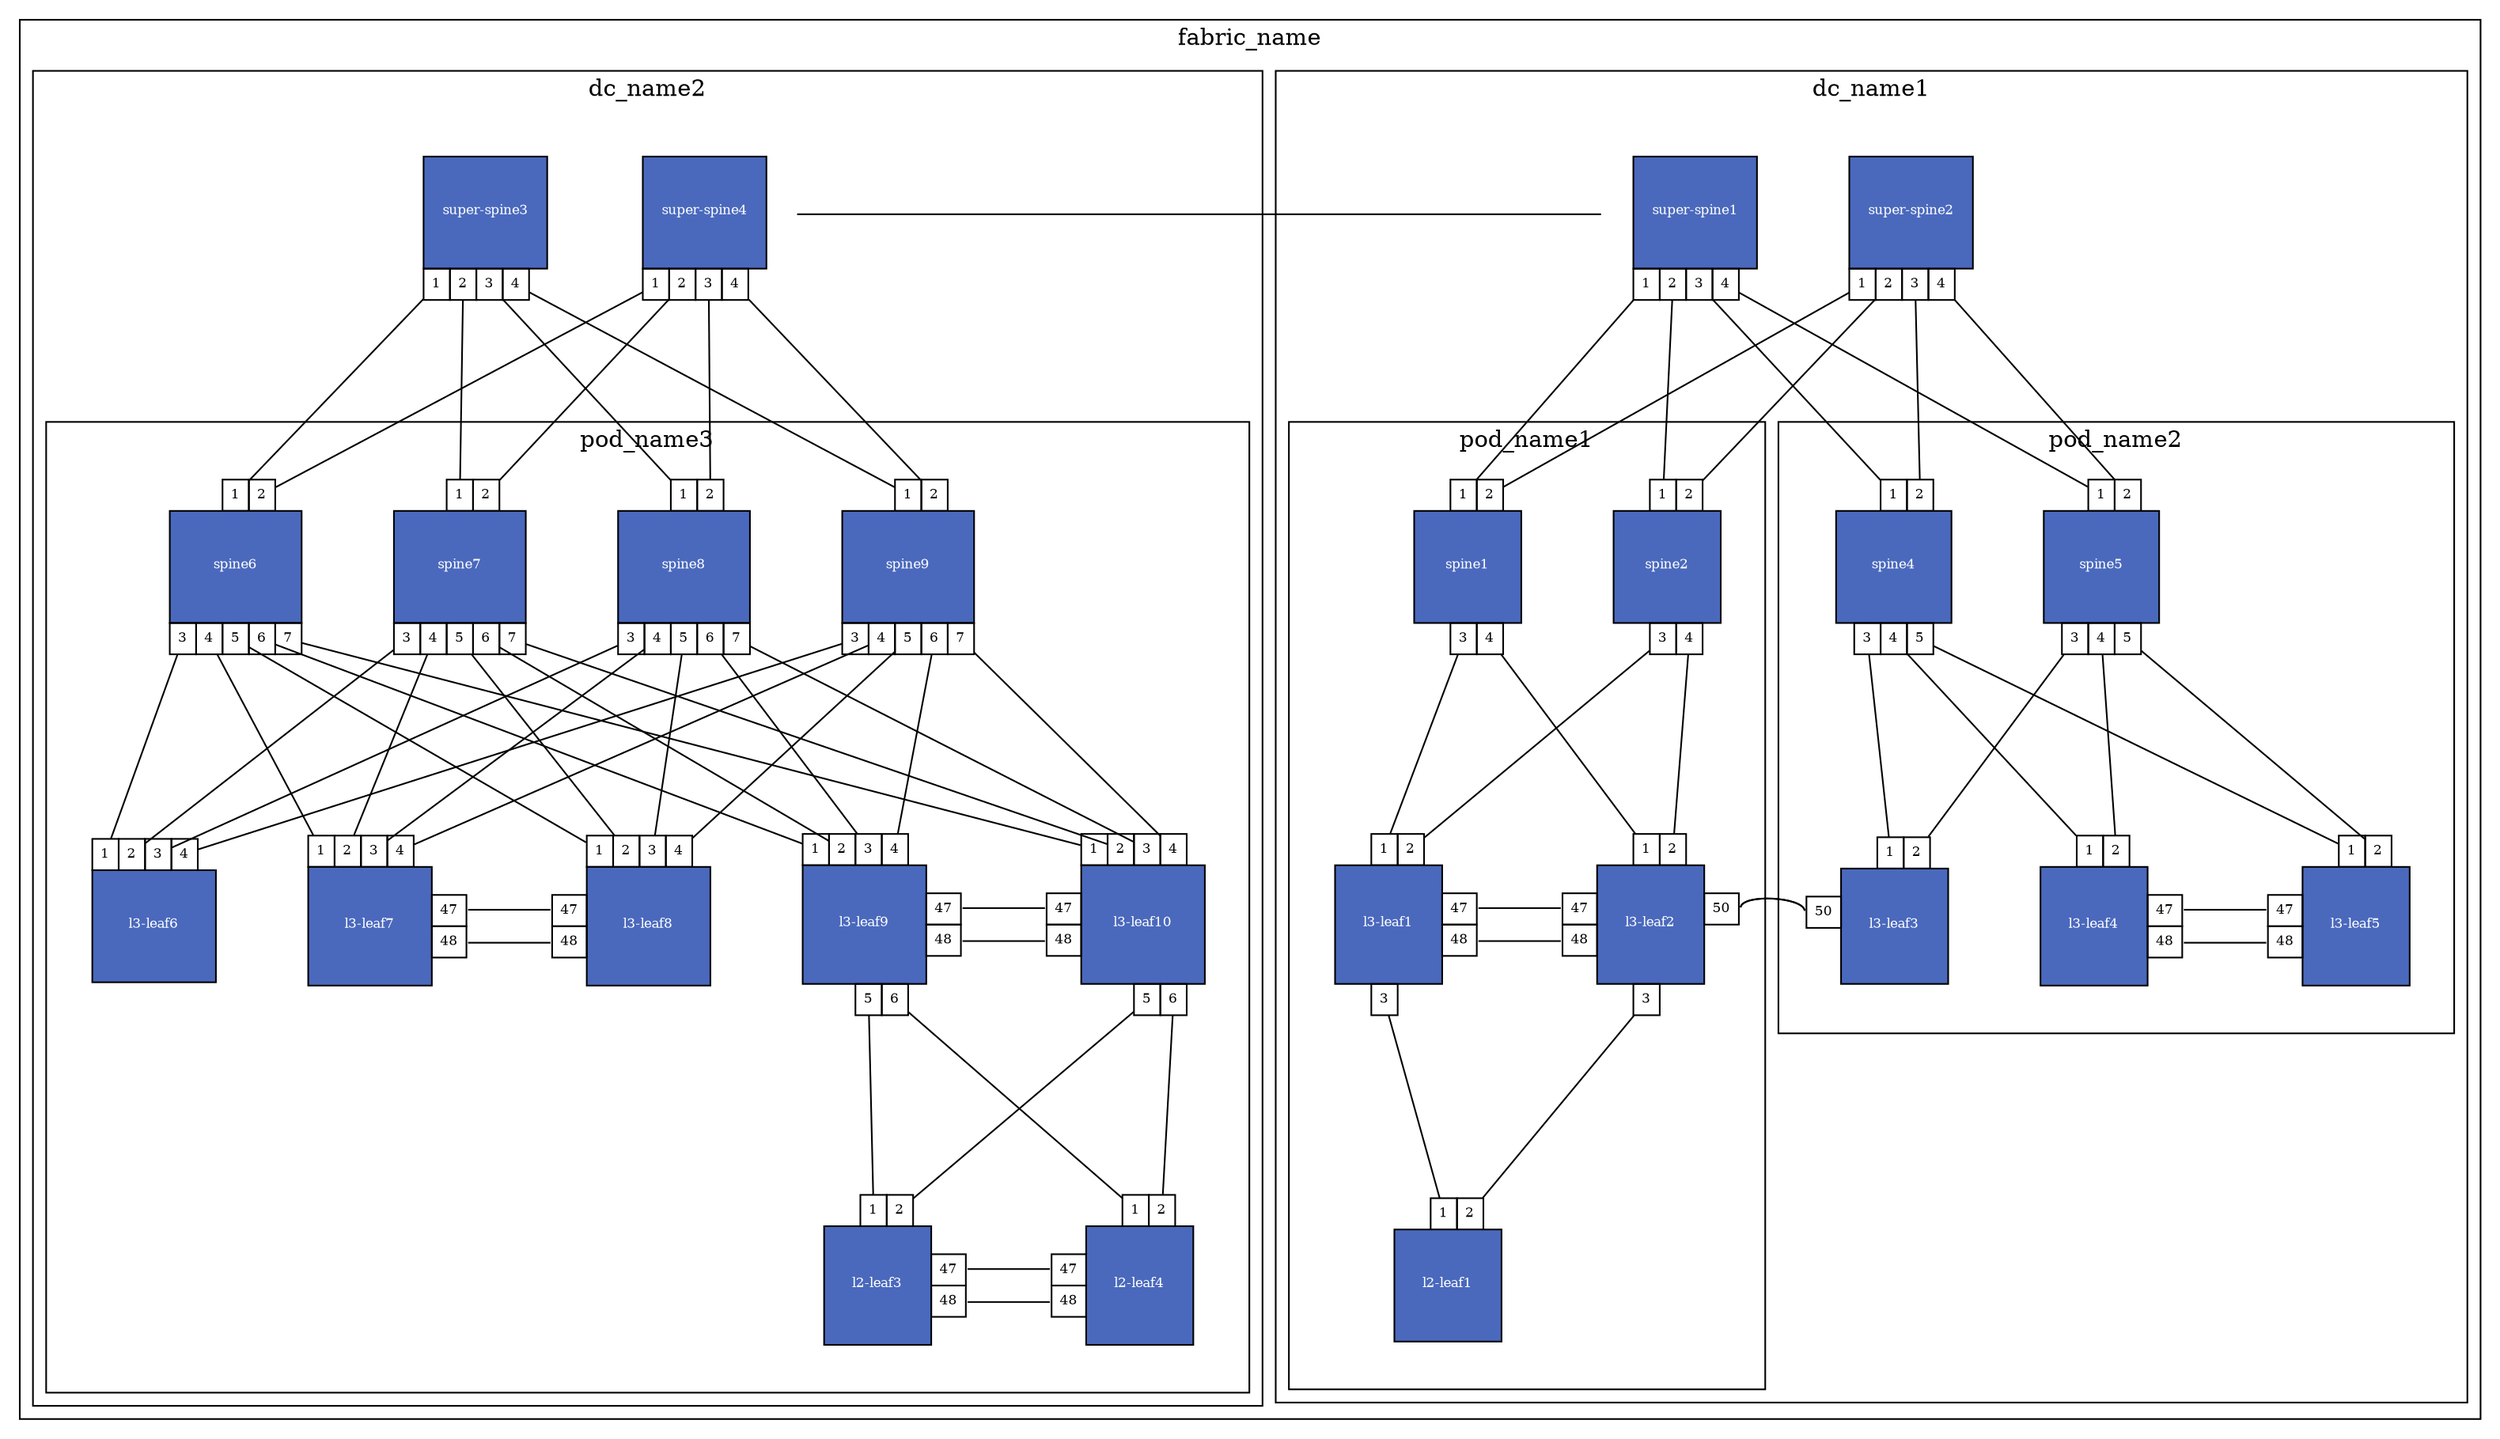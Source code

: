 graph parent {
	graph [splines=false]
	node [fontsize=" 8pt" shape=plaintext]
	edge [center=true concentrate=true fontname=arial fontsize=6 labelfloat=false minlen=2]
	rank=same
	ranksep=0.7
	subgraph cluster_child_fabric_name {
		label=fabric_name
		labelloc=t
		ranksep=0.7
		subgraph cluster_child_dc_name1 {
			label=dc_name1
			labelloc=t
			{
				rank=same
				"super-spine1" [label=<<TABLE BORDER="0" CELLBORDER="1" CELLSPACING="0" CELLPADDING="4"><TR><TD BORDER="0" > </TD><TD BORDER="0" > </TD><TD BORDER="0" > </TD><TD BORDER="0" > </TD><TD BORDER="0" > </TD><TD BORDER="0" > </TD><TD BORDER="0" > </TD></TR><TR><TD  BORDER="0" > </TD><TD BGCOLOR="#4a69bd" COLSPAN="5" ROWSPAN="4"> <FONT COLOR="#ffffff">super-spine1</FONT> </TD><TD  BORDER="0" > </TD></TR><TR> <TD  BORDER="0" > </TD><TD BORDER="0" > </TD> </TR><TR> <TD  BORDER="0" > </TD><TD BORDER="0" > </TD> </TR><TR> <TD  BORDER="0" > </TD><TD BORDER="0" > </TD> </TR><TR><TD BORDER="0" > </TD><TD PORT="1">1</TD><TD PORT="2">2</TD><TD PORT="3">3</TD><TD PORT="4">4</TD><TD BORDER="0" > </TD><TD BORDER="0" > </TD></TR></TABLE>>]
				"super-spine2" [label=<<TABLE BORDER="0" CELLBORDER="1" CELLSPACING="0" CELLPADDING="4"><TR><TD BORDER="0" > </TD><TD BORDER="0" > </TD><TD BORDER="0" > </TD><TD BORDER="0" > </TD><TD BORDER="0" > </TD><TD BORDER="0" > </TD><TD BORDER="0" > </TD></TR><TR><TD  BORDER="0" > </TD><TD BGCOLOR="#4a69bd" COLSPAN="5" ROWSPAN="4"> <FONT COLOR="#ffffff">super-spine2</FONT> </TD><TD  BORDER="0" > </TD></TR><TR> <TD  BORDER="0" > </TD><TD BORDER="0" > </TD> </TR><TR> <TD  BORDER="0" > </TD><TD BORDER="0" > </TD> </TR><TR> <TD  BORDER="0" > </TD><TD BORDER="0" > </TD> </TR><TR><TD BORDER="0" > </TD><TD PORT="1">1</TD><TD PORT="2">2</TD><TD PORT="3">3</TD><TD PORT="4">4</TD><TD BORDER="0" > </TD><TD BORDER="0" > </TD></TR></TABLE>>]
			}
			ranksep=0.7
			subgraph cluster_child_pod_name1 {
				label=pod_name1
				labelloc=t
				{
					rank=same
					spine1 [label=<<TABLE BORDER="0" CELLBORDER="1" CELLSPACING="0" CELLPADDING="4"><TR><TD BORDER="0" > </TD><TD BORDER="0" > </TD><TD BORDER="0" > </TD><TD PORT="1">1</TD><TD PORT="2">2</TD><TD BORDER="0" > </TD><TD BORDER="0" > </TD></TR><TR><TD  BORDER="0" > </TD><TD BGCOLOR="#4a69bd" COLSPAN="5" ROWSPAN="4"> <FONT COLOR="#ffffff">spine1</FONT> </TD><TD  BORDER="0" > </TD></TR><TR> <TD  BORDER="0" > </TD><TD BORDER="0" > </TD> </TR><TR> <TD  BORDER="0" > </TD><TD BORDER="0" > </TD> </TR><TR> <TD  BORDER="0" > </TD><TD BORDER="0" > </TD> </TR><TR><TD BORDER="0" > </TD><TD BORDER="0" > </TD><TD BORDER="0" > </TD><TD PORT="3">3</TD><TD PORT="4">4</TD><TD BORDER="0" > </TD><TD BORDER="0" > </TD></TR></TABLE>>]
					spine2 [label=<<TABLE BORDER="0" CELLBORDER="1" CELLSPACING="0" CELLPADDING="4"><TR><TD BORDER="0" > </TD><TD BORDER="0" > </TD><TD BORDER="0" > </TD><TD PORT="1">1</TD><TD PORT="2">2</TD><TD BORDER="0" > </TD><TD BORDER="0" > </TD></TR><TR><TD  BORDER="0" > </TD><TD BGCOLOR="#4a69bd" COLSPAN="5" ROWSPAN="4"> <FONT COLOR="#ffffff">spine2</FONT> </TD><TD  BORDER="0" > </TD></TR><TR> <TD  BORDER="0" > </TD><TD BORDER="0" > </TD> </TR><TR> <TD  BORDER="0" > </TD><TD BORDER="0" > </TD> </TR><TR> <TD  BORDER="0" > </TD><TD BORDER="0" > </TD> </TR><TR><TD BORDER="0" > </TD><TD BORDER="0" > </TD><TD BORDER="0" > </TD><TD PORT="3">3</TD><TD PORT="4">4</TD><TD BORDER="0" > </TD><TD BORDER="0" > </TD></TR></TABLE>>]
				}
				{
					rank=same
					"l3-leaf1" [label=<<TABLE BORDER="0" CELLBORDER="1" CELLSPACING="0" CELLPADDING="4"><TR><TD BORDER="0" > </TD><TD BORDER="0" > </TD><TD BORDER="0" > </TD><TD PORT="1">1</TD><TD PORT="2">2</TD><TD BORDER="0" > </TD><TD BORDER="0" > </TD></TR><TR><TD  BORDER="0" > </TD><TD BGCOLOR="#4a69bd" COLSPAN="5" ROWSPAN="4"> <FONT COLOR="#ffffff">l3-leaf1</FONT> </TD><TD  BORDER="0" > </TD></TR><TR> <TD  BORDER="0" > </TD><TD PORT="47">47</TD></TR><TR> <TD  BORDER="0" > </TD><TD PORT="48">48</TD></TR><TR> <TD  BORDER="0" > </TD><TD BORDER="0" > </TD> </TR><TR><TD BORDER="0" > </TD><TD BORDER="0" > </TD><TD BORDER="0" > </TD><TD PORT="3">3</TD><TD BORDER="0" > </TD><TD BORDER="0" > </TD><TD BORDER="0" > </TD></TR></TABLE>>]
					"l3-leaf2" [label=<<TABLE BORDER="0" CELLBORDER="1" CELLSPACING="0" CELLPADDING="4"><TR><TD BORDER="0" > </TD><TD BORDER="0" > </TD><TD BORDER="0" > </TD><TD PORT="1">1</TD><TD PORT="2">2</TD><TD BORDER="0" > </TD><TD BORDER="0" > </TD></TR><TR><TD  BORDER="0" > </TD><TD BGCOLOR="#4a69bd" COLSPAN="5" ROWSPAN="4"> <FONT COLOR="#ffffff">l3-leaf2</FONT> </TD><TD  BORDER="0" > </TD></TR><TR><TD PORT="47">47</TD><TD PORT="50">50</TD></TR><TR><TD PORT="48">48</TD><TD BORDER="0" > </TD> </TR><TR> <TD  BORDER="0" > </TD><TD BORDER="0" > </TD> </TR><TR><TD BORDER="0" > </TD><TD BORDER="0" > </TD><TD BORDER="0" > </TD><TD PORT="3">3</TD><TD BORDER="0" > </TD><TD BORDER="0" > </TD><TD BORDER="0" > </TD></TR></TABLE>>]
				}
				{
					rank=same
					"l2-leaf1" [label=<<TABLE BORDER="0" CELLBORDER="1" CELLSPACING="0" CELLPADDING="4"><TR><TD BORDER="0" > </TD><TD BORDER="0" > </TD><TD BORDER="0" > </TD><TD PORT="1">1</TD><TD PORT="2">2</TD><TD BORDER="0" > </TD><TD BORDER="0" > </TD></TR><TR><TD  BORDER="0" > </TD><TD BGCOLOR="#4a69bd" COLSPAN="5" ROWSPAN="4"> <FONT COLOR="#ffffff">l2-leaf1</FONT> </TD><TD  BORDER="0" > </TD></TR><TR> <TD  BORDER="0" > </TD><TD BORDER="0" > </TD> </TR><TR> <TD  BORDER="0" > </TD><TD BORDER="0" > </TD> </TR><TR> <TD  BORDER="0" > </TD><TD BORDER="0" > </TD> </TR><TR><TD BORDER="0" > </TD><TD BORDER="0" > </TD><TD BORDER="0" > </TD><TD BORDER="0" > </TD><TD BORDER="0" > </TD><TD BORDER="0" > </TD><TD BORDER="0" > </TD></TR></TABLE>>]
				}
			}
			ranksep=0.7
			subgraph cluster_child_pod_name2 {
				label=pod_name2
				labelloc=t
				{
					rank=same
				}
				{
					rank=same
					spine4 [label=<<TABLE BORDER="0" CELLBORDER="1" CELLSPACING="0" CELLPADDING="4"><TR><TD BORDER="0" > </TD><TD BORDER="0" > </TD><TD BORDER="0" > </TD><TD PORT="1">1</TD><TD PORT="2">2</TD><TD BORDER="0" > </TD><TD BORDER="0" > </TD></TR><TR><TD  BORDER="0" > </TD><TD BGCOLOR="#4a69bd" COLSPAN="5" ROWSPAN="4"> <FONT COLOR="#ffffff">spine4</FONT> </TD><TD  BORDER="0" > </TD></TR><TR> <TD  BORDER="0" > </TD><TD BORDER="0" > </TD> </TR><TR> <TD  BORDER="0" > </TD><TD BORDER="0" > </TD> </TR><TR> <TD  BORDER="0" > </TD><TD BORDER="0" > </TD> </TR><TR><TD BORDER="0" > </TD><TD BORDER="0" > </TD><TD PORT="3">3</TD><TD PORT="4">4</TD><TD PORT="5">5</TD><TD BORDER="0" > </TD><TD BORDER="0" > </TD></TR></TABLE>>]
					spine5 [label=<<TABLE BORDER="0" CELLBORDER="1" CELLSPACING="0" CELLPADDING="4"><TR><TD BORDER="0" > </TD><TD BORDER="0" > </TD><TD BORDER="0" > </TD><TD PORT="1">1</TD><TD PORT="2">2</TD><TD BORDER="0" > </TD><TD BORDER="0" > </TD></TR><TR><TD  BORDER="0" > </TD><TD BGCOLOR="#4a69bd" COLSPAN="5" ROWSPAN="4"> <FONT COLOR="#ffffff">spine5</FONT> </TD><TD  BORDER="0" > </TD></TR><TR> <TD  BORDER="0" > </TD><TD BORDER="0" > </TD> </TR><TR> <TD  BORDER="0" > </TD><TD BORDER="0" > </TD> </TR><TR> <TD  BORDER="0" > </TD><TD BORDER="0" > </TD> </TR><TR><TD BORDER="0" > </TD><TD BORDER="0" > </TD><TD PORT="3">3</TD><TD PORT="4">4</TD><TD PORT="5">5</TD><TD BORDER="0" > </TD><TD BORDER="0" > </TD></TR></TABLE>>]
				}
				{
					rank=same
					"l3-leaf3" [label=<<TABLE BORDER="0" CELLBORDER="1" CELLSPACING="0" CELLPADDING="4"><TR><TD BORDER="0" > </TD><TD BORDER="0" > </TD><TD BORDER="0" > </TD><TD PORT="1">1</TD><TD PORT="2">2</TD><TD BORDER="0" > </TD><TD BORDER="0" > </TD></TR><TR><TD  BORDER="0" > </TD><TD BGCOLOR="#4a69bd" COLSPAN="5" ROWSPAN="4"> <FONT COLOR="#ffffff">l3-leaf3</FONT> </TD><TD  BORDER="0" > </TD></TR><TR><TD PORT="50">50</TD><TD BORDER="0" > </TD> </TR><TR> <TD  BORDER="0" > </TD><TD BORDER="0" > </TD> </TR><TR> <TD  BORDER="0" > </TD><TD BORDER="0" > </TD> </TR><TR><TD BORDER="0" > </TD><TD BORDER="0" > </TD><TD BORDER="0" > </TD><TD BORDER="0" > </TD><TD BORDER="0" > </TD><TD BORDER="0" > </TD><TD BORDER="0" > </TD></TR></TABLE>>]
					"l3-leaf4" [label=<<TABLE BORDER="0" CELLBORDER="1" CELLSPACING="0" CELLPADDING="4"><TR><TD BORDER="0" > </TD><TD BORDER="0" > </TD><TD BORDER="0" > </TD><TD PORT="1">1</TD><TD PORT="2">2</TD><TD BORDER="0" > </TD><TD BORDER="0" > </TD></TR><TR><TD  BORDER="0" > </TD><TD BGCOLOR="#4a69bd" COLSPAN="5" ROWSPAN="4"> <FONT COLOR="#ffffff">l3-leaf4</FONT> </TD><TD  BORDER="0" > </TD></TR><TR> <TD  BORDER="0" > </TD><TD PORT="47">47</TD></TR><TR> <TD  BORDER="0" > </TD><TD PORT="48">48</TD></TR><TR> <TD  BORDER="0" > </TD><TD BORDER="0" > </TD> </TR><TR><TD BORDER="0" > </TD><TD BORDER="0" > </TD><TD BORDER="0" > </TD><TD BORDER="0" > </TD><TD BORDER="0" > </TD><TD BORDER="0" > </TD><TD BORDER="0" > </TD></TR></TABLE>>]
					"l3-leaf5" [label=<<TABLE BORDER="0" CELLBORDER="1" CELLSPACING="0" CELLPADDING="4"><TR><TD BORDER="0" > </TD><TD BORDER="0" > </TD><TD BORDER="0" > </TD><TD PORT="1">1</TD><TD PORT="2">2</TD><TD BORDER="0" > </TD><TD BORDER="0" > </TD></TR><TR><TD  BORDER="0" > </TD><TD BGCOLOR="#4a69bd" COLSPAN="5" ROWSPAN="4"> <FONT COLOR="#ffffff">l3-leaf5</FONT> </TD><TD  BORDER="0" > </TD></TR><TR><TD PORT="47">47</TD><TD BORDER="0" > </TD> </TR><TR><TD PORT="48">48</TD><TD BORDER="0" > </TD> </TR><TR> <TD  BORDER="0" > </TD><TD BORDER="0" > </TD> </TR><TR><TD BORDER="0" > </TD><TD BORDER="0" > </TD><TD BORDER="0" > </TD><TD BORDER="0" > </TD><TD BORDER="0" > </TD><TD BORDER="0" > </TD><TD BORDER="0" > </TD></TR></TABLE>>]
				}
			}
		}
		ranksep=0.7
		subgraph cluster_child_dc_name2 {
			label=dc_name2
			labelloc=t
			{
				rank=same
				"super-spine3" [label=<<TABLE BORDER="0" CELLBORDER="1" CELLSPACING="0" CELLPADDING="4"><TR><TD BORDER="0" > </TD><TD BORDER="0" > </TD><TD BORDER="0" > </TD><TD BORDER="0" > </TD><TD BORDER="0" > </TD><TD BORDER="0" > </TD><TD BORDER="0" > </TD></TR><TR><TD  BORDER="0" > </TD><TD BGCOLOR="#4a69bd" COLSPAN="5" ROWSPAN="4"> <FONT COLOR="#ffffff">super-spine3</FONT> </TD><TD  BORDER="0" > </TD></TR><TR> <TD  BORDER="0" > </TD><TD BORDER="0" > </TD> </TR><TR> <TD  BORDER="0" > </TD><TD BORDER="0" > </TD> </TR><TR> <TD  BORDER="0" > </TD><TD BORDER="0" > </TD> </TR><TR><TD BORDER="0" > </TD><TD PORT="1">1</TD><TD PORT="2">2</TD><TD PORT="3">3</TD><TD PORT="4">4</TD><TD BORDER="0" > </TD><TD BORDER="0" > </TD></TR></TABLE>>]
				"super-spine4" [label=<<TABLE BORDER="0" CELLBORDER="1" CELLSPACING="0" CELLPADDING="4"><TR><TD BORDER="0" > </TD><TD BORDER="0" > </TD><TD BORDER="0" > </TD><TD BORDER="0" > </TD><TD BORDER="0" > </TD><TD BORDER="0" > </TD><TD BORDER="0" > </TD></TR><TR><TD  BORDER="0" > </TD><TD BGCOLOR="#4a69bd" COLSPAN="5" ROWSPAN="4"> <FONT COLOR="#ffffff">super-spine4</FONT> </TD><TD  BORDER="0" > </TD></TR><TR> <TD  BORDER="0" > </TD><TD BORDER="0" > </TD> </TR><TR> <TD  BORDER="0" > </TD><TD BORDER="0" > </TD> </TR><TR> <TD  BORDER="0" > </TD><TD BORDER="0" > </TD> </TR><TR><TD BORDER="0" > </TD><TD PORT="1">1</TD><TD PORT="2">2</TD><TD PORT="3">3</TD><TD PORT="4">4</TD><TD BORDER="0" > </TD><TD BORDER="0" > </TD></TR></TABLE>>]
			}
			ranksep=0.7
			subgraph cluster_child_pod_name3 {
				label=pod_name3
				labelloc=t
				{
					rank=same
					spine6 [label=<<TABLE BORDER="0" CELLBORDER="1" CELLSPACING="0" CELLPADDING="4"><TR><TD BORDER="0" > </TD><TD BORDER="0" > </TD><TD BORDER="0" > </TD><TD PORT="1">1</TD><TD PORT="2">2</TD><TD BORDER="0" > </TD><TD BORDER="0" > </TD></TR><TR><TD  BORDER="0" > </TD><TD BGCOLOR="#4a69bd" COLSPAN="5" ROWSPAN="4"> <FONT COLOR="#ffffff">spine6</FONT> </TD><TD  BORDER="0" > </TD></TR><TR> <TD  BORDER="0" > </TD><TD BORDER="0" > </TD> </TR><TR> <TD  BORDER="0" > </TD><TD BORDER="0" > </TD> </TR><TR> <TD  BORDER="0" > </TD><TD BORDER="0" > </TD> </TR><TR><TD BORDER="0" > </TD><TD PORT="3">3</TD><TD PORT="4">4</TD><TD PORT="5">5</TD><TD PORT="6">6</TD><TD PORT="7">7</TD><TD BORDER="0" > </TD></TR></TABLE>>]
					spine7 [label=<<TABLE BORDER="0" CELLBORDER="1" CELLSPACING="0" CELLPADDING="4"><TR><TD BORDER="0" > </TD><TD BORDER="0" > </TD><TD BORDER="0" > </TD><TD PORT="1">1</TD><TD PORT="2">2</TD><TD BORDER="0" > </TD><TD BORDER="0" > </TD></TR><TR><TD  BORDER="0" > </TD><TD BGCOLOR="#4a69bd" COLSPAN="5" ROWSPAN="4"> <FONT COLOR="#ffffff">spine7</FONT> </TD><TD  BORDER="0" > </TD></TR><TR> <TD  BORDER="0" > </TD><TD BORDER="0" > </TD> </TR><TR> <TD  BORDER="0" > </TD><TD BORDER="0" > </TD> </TR><TR> <TD  BORDER="0" > </TD><TD BORDER="0" > </TD> </TR><TR><TD BORDER="0" > </TD><TD PORT="3">3</TD><TD PORT="4">4</TD><TD PORT="5">5</TD><TD PORT="6">6</TD><TD PORT="7">7</TD><TD BORDER="0" > </TD></TR></TABLE>>]
					spine8 [label=<<TABLE BORDER="0" CELLBORDER="1" CELLSPACING="0" CELLPADDING="4"><TR><TD BORDER="0" > </TD><TD BORDER="0" > </TD><TD BORDER="0" > </TD><TD PORT="1">1</TD><TD PORT="2">2</TD><TD BORDER="0" > </TD><TD BORDER="0" > </TD></TR><TR><TD  BORDER="0" > </TD><TD BGCOLOR="#4a69bd" COLSPAN="5" ROWSPAN="4"> <FONT COLOR="#ffffff">spine8</FONT> </TD><TD  BORDER="0" > </TD></TR><TR> <TD  BORDER="0" > </TD><TD BORDER="0" > </TD> </TR><TR> <TD  BORDER="0" > </TD><TD BORDER="0" > </TD> </TR><TR> <TD  BORDER="0" > </TD><TD BORDER="0" > </TD> </TR><TR><TD BORDER="0" > </TD><TD PORT="3">3</TD><TD PORT="4">4</TD><TD PORT="5">5</TD><TD PORT="6">6</TD><TD PORT="7">7</TD><TD BORDER="0" > </TD></TR></TABLE>>]
					spine9 [label=<<TABLE BORDER="0" CELLBORDER="1" CELLSPACING="0" CELLPADDING="4"><TR><TD BORDER="0" > </TD><TD BORDER="0" > </TD><TD BORDER="0" > </TD><TD PORT="1">1</TD><TD PORT="2">2</TD><TD BORDER="0" > </TD><TD BORDER="0" > </TD></TR><TR><TD  BORDER="0" > </TD><TD BGCOLOR="#4a69bd" COLSPAN="5" ROWSPAN="4"> <FONT COLOR="#ffffff">spine9</FONT> </TD><TD  BORDER="0" > </TD></TR><TR> <TD  BORDER="0" > </TD><TD BORDER="0" > </TD> </TR><TR> <TD  BORDER="0" > </TD><TD BORDER="0" > </TD> </TR><TR> <TD  BORDER="0" > </TD><TD BORDER="0" > </TD> </TR><TR><TD BORDER="0" > </TD><TD PORT="3">3</TD><TD PORT="4">4</TD><TD PORT="5">5</TD><TD PORT="6">6</TD><TD PORT="7">7</TD><TD BORDER="0" > </TD></TR></TABLE>>]
				}
				{
					rank=same
					"l3-leaf6" [label=<<TABLE BORDER="0" CELLBORDER="1" CELLSPACING="0" CELLPADDING="4"><TR><TD BORDER="0" > </TD><TD PORT="1">1</TD><TD PORT="2">2</TD><TD PORT="3">3</TD><TD PORT="4">4</TD><TD BORDER="0" > </TD><TD BORDER="0" > </TD></TR><TR><TD  BORDER="0" > </TD><TD BGCOLOR="#4a69bd" COLSPAN="5" ROWSPAN="4"> <FONT COLOR="#ffffff">l3-leaf6</FONT> </TD><TD  BORDER="0" > </TD></TR><TR> <TD  BORDER="0" > </TD><TD BORDER="0" > </TD> </TR><TR> <TD  BORDER="0" > </TD><TD BORDER="0" > </TD> </TR><TR> <TD  BORDER="0" > </TD><TD BORDER="0" > </TD> </TR><TR><TD BORDER="0" > </TD><TD BORDER="0" > </TD><TD BORDER="0" > </TD><TD BORDER="0" > </TD><TD BORDER="0" > </TD><TD BORDER="0" > </TD><TD BORDER="0" > </TD></TR></TABLE>>]
					"l3-leaf7" [label=<<TABLE BORDER="0" CELLBORDER="1" CELLSPACING="0" CELLPADDING="4"><TR><TD BORDER="0" > </TD><TD PORT="1">1</TD><TD PORT="2">2</TD><TD PORT="3">3</TD><TD PORT="4">4</TD><TD BORDER="0" > </TD><TD BORDER="0" > </TD></TR><TR><TD  BORDER="0" > </TD><TD BGCOLOR="#4a69bd" COLSPAN="5" ROWSPAN="4"> <FONT COLOR="#ffffff">l3-leaf7</FONT> </TD><TD  BORDER="0" > </TD></TR><TR> <TD  BORDER="0" > </TD><TD PORT="47">47</TD></TR><TR> <TD  BORDER="0" > </TD><TD PORT="48">48</TD></TR><TR> <TD  BORDER="0" > </TD><TD BORDER="0" > </TD> </TR><TR><TD BORDER="0" > </TD><TD BORDER="0" > </TD><TD BORDER="0" > </TD><TD BORDER="0" > </TD><TD BORDER="0" > </TD><TD BORDER="0" > </TD><TD BORDER="0" > </TD></TR></TABLE>>]
					"l3-leaf8" [label=<<TABLE BORDER="0" CELLBORDER="1" CELLSPACING="0" CELLPADDING="4"><TR><TD BORDER="0" > </TD><TD PORT="1">1</TD><TD PORT="2">2</TD><TD PORT="3">3</TD><TD PORT="4">4</TD><TD BORDER="0" > </TD><TD BORDER="0" > </TD></TR><TR><TD  BORDER="0" > </TD><TD BGCOLOR="#4a69bd" COLSPAN="5" ROWSPAN="4"> <FONT COLOR="#ffffff">l3-leaf8</FONT> </TD><TD  BORDER="0" > </TD></TR><TR><TD PORT="47">47</TD><TD BORDER="0" > </TD> </TR><TR><TD PORT="48">48</TD><TD BORDER="0" > </TD> </TR><TR> <TD  BORDER="0" > </TD><TD BORDER="0" > </TD> </TR><TR><TD BORDER="0" > </TD><TD BORDER="0" > </TD><TD BORDER="0" > </TD><TD BORDER="0" > </TD><TD BORDER="0" > </TD><TD BORDER="0" > </TD><TD BORDER="0" > </TD></TR></TABLE>>]
					"l3-leaf9" [label=<<TABLE BORDER="0" CELLBORDER="1" CELLSPACING="0" CELLPADDING="4"><TR><TD BORDER="0" > </TD><TD PORT="1">1</TD><TD PORT="2">2</TD><TD PORT="3">3</TD><TD PORT="4">4</TD><TD BORDER="0" > </TD><TD BORDER="0" > </TD></TR><TR><TD  BORDER="0" > </TD><TD BGCOLOR="#4a69bd" COLSPAN="5" ROWSPAN="4"> <FONT COLOR="#ffffff">l3-leaf9</FONT> </TD><TD  BORDER="0" > </TD></TR><TR> <TD  BORDER="0" > </TD><TD PORT="47">47</TD></TR><TR> <TD  BORDER="0" > </TD><TD PORT="48">48</TD></TR><TR> <TD  BORDER="0" > </TD><TD BORDER="0" > </TD> </TR><TR><TD BORDER="0" > </TD><TD BORDER="0" > </TD><TD BORDER="0" > </TD><TD PORT="5">5</TD><TD PORT="6">6</TD><TD BORDER="0" > </TD><TD BORDER="0" > </TD></TR></TABLE>>]
					"l3-leaf10" [label=<<TABLE BORDER="0" CELLBORDER="1" CELLSPACING="0" CELLPADDING="4"><TR><TD BORDER="0" > </TD><TD PORT="1">1</TD><TD PORT="2">2</TD><TD PORT="3">3</TD><TD PORT="4">4</TD><TD BORDER="0" > </TD><TD BORDER="0" > </TD></TR><TR><TD  BORDER="0" > </TD><TD BGCOLOR="#4a69bd" COLSPAN="5" ROWSPAN="4"> <FONT COLOR="#ffffff">l3-leaf10</FONT> </TD><TD  BORDER="0" > </TD></TR><TR><TD PORT="47">47</TD><TD BORDER="0" > </TD> </TR><TR><TD PORT="48">48</TD><TD BORDER="0" > </TD> </TR><TR> <TD  BORDER="0" > </TD><TD BORDER="0" > </TD> </TR><TR><TD BORDER="0" > </TD><TD BORDER="0" > </TD><TD BORDER="0" > </TD><TD PORT="5">5</TD><TD PORT="6">6</TD><TD BORDER="0" > </TD><TD BORDER="0" > </TD></TR></TABLE>>]
				}
				{
					rank=same
					"l2-leaf3" [label=<<TABLE BORDER="0" CELLBORDER="1" CELLSPACING="0" CELLPADDING="4"><TR><TD BORDER="0" > </TD><TD BORDER="0" > </TD><TD BORDER="0" > </TD><TD PORT="1">1</TD><TD PORT="2">2</TD><TD BORDER="0" > </TD><TD BORDER="0" > </TD></TR><TR><TD  BORDER="0" > </TD><TD BGCOLOR="#4a69bd" COLSPAN="5" ROWSPAN="4"> <FONT COLOR="#ffffff">l2-leaf3</FONT> </TD><TD  BORDER="0" > </TD></TR><TR> <TD  BORDER="0" > </TD><TD PORT="47">47</TD></TR><TR> <TD  BORDER="0" > </TD><TD PORT="48">48</TD></TR><TR> <TD  BORDER="0" > </TD><TD BORDER="0" > </TD> </TR><TR><TD BORDER="0" > </TD><TD BORDER="0" > </TD><TD BORDER="0" > </TD><TD BORDER="0" > </TD><TD BORDER="0" > </TD><TD BORDER="0" > </TD><TD BORDER="0" > </TD></TR></TABLE>>]
					"l2-leaf4" [label=<<TABLE BORDER="0" CELLBORDER="1" CELLSPACING="0" CELLPADDING="4"><TR><TD BORDER="0" > </TD><TD BORDER="0" > </TD><TD BORDER="0" > </TD><TD PORT="1">1</TD><TD PORT="2">2</TD><TD BORDER="0" > </TD><TD BORDER="0" > </TD></TR><TR><TD  BORDER="0" > </TD><TD BGCOLOR="#4a69bd" COLSPAN="5" ROWSPAN="4"> <FONT COLOR="#ffffff">l2-leaf4</FONT> </TD><TD  BORDER="0" > </TD></TR><TR><TD PORT="47">47</TD><TD BORDER="0" > </TD> </TR><TR><TD PORT="48">48</TD><TD BORDER="0" > </TD> </TR><TR> <TD  BORDER="0" > </TD><TD BORDER="0" > </TD> </TR><TR><TD BORDER="0" > </TD><TD BORDER="0" > </TD><TD BORDER="0" > </TD><TD BORDER="0" > </TD><TD BORDER="0" > </TD><TD BORDER="0" > </TD><TD BORDER="0" > </TD></TR></TABLE>>]
				}
			}
		}
	}
	"super-spine1":50 -- "super-spine4":50 [constraint=false minlen=0]
	"super-spine1":1 -- spine1:1
	"super-spine1":2 -- spine2:1
	"super-spine1":3 -- spine4:1
	"super-spine1":4 -- spine5:1
	"super-spine2":1 -- spine1:2
	"super-spine2":2 -- spine2:2
	"super-spine2":3 -- spine4:2
	"super-spine2":4 -- spine5:2
	spine2:3 -- "l3-leaf1":2
	spine2:4 -- "l3-leaf2":2
	"l3-leaf1":3 -- "l2-leaf1":1
	"l3-leaf1":47 -- "l3-leaf2":47
	"l3-leaf1":48 -- "l3-leaf2":48
	spine1:3 -- "l3-leaf1":1
	spine1:4 -- "l3-leaf2":1
	"l3-leaf2":50 -- "l3-leaf3":50 [constraint=false minlen=0]
	"l3-leaf2":3 -- "l2-leaf1":2
	"l3-leaf3":1 -- spine4:3
	"l3-leaf3":2 -- spine5:3
	spine4:4 -- "l3-leaf4":1
	spine4:5 -- "l3-leaf5":1
	spine5:4 -- "l3-leaf4":2
	spine5:5 -- "l3-leaf5":2
	"l3-leaf5":47 -- "l3-leaf4":47
	"l3-leaf5":48 -- "l3-leaf4":48
	"super-spine3":1 -- spine6:1
	"super-spine3":2 -- spine7:1
	"super-spine3":3 -- spine8:1
	"super-spine3":4 -- spine9:1
	"super-spine4":1 -- spine6:2
	"super-spine4":2 -- spine7:2
	"super-spine4":3 -- spine8:2
	"super-spine4":4 -- spine9:2
	"l3-leaf7":47 -- "l3-leaf8":47
	"l3-leaf7":48 -- "l3-leaf8":48
	spine7:3 -- "l3-leaf6":2
	spine7:4 -- "l3-leaf7":2
	spine7:5 -- "l3-leaf8":2
	spine7:6 -- "l3-leaf9":2
	spine7:7 -- "l3-leaf10":2
	spine6:3 -- "l3-leaf6":1
	spine6:4 -- "l3-leaf7":1
	spine6:5 -- "l3-leaf8":1
	spine6:6 -- "l3-leaf9":1
	spine6:7 -- "l3-leaf10":1
	"l2-leaf3":47 -- "l2-leaf4":47
	"l2-leaf3":48 -- "l2-leaf4":48
	"l3-leaf10":47 -- "l3-leaf9":47
	"l3-leaf10":48 -- "l3-leaf9":48
	"l3-leaf10":5 -- "l2-leaf3":2
	"l3-leaf10":6 -- "l2-leaf4":2
	"l3-leaf9":5 -- "l2-leaf3":1
	"l3-leaf9":6 -- "l2-leaf4":1
	spine8:3 -- "l3-leaf6":3
	spine8:4 -- "l3-leaf7":3
	spine8:5 -- "l3-leaf8":3
	spine8:6 -- "l3-leaf9":3
	spine8:7 -- "l3-leaf10":3
	spine9:3 -- "l3-leaf6":4
	spine9:4 -- "l3-leaf7":4
	spine9:5 -- "l3-leaf8":4
	spine9:6 -- "l3-leaf9":4
	spine9:7 -- "l3-leaf10":4
}
